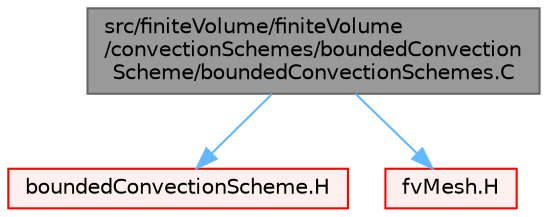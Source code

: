 digraph "src/finiteVolume/finiteVolume/convectionSchemes/boundedConvectionScheme/boundedConvectionSchemes.C"
{
 // LATEX_PDF_SIZE
  bgcolor="transparent";
  edge [fontname=Helvetica,fontsize=10,labelfontname=Helvetica,labelfontsize=10];
  node [fontname=Helvetica,fontsize=10,shape=box,height=0.2,width=0.4];
  Node1 [id="Node000001",label="src/finiteVolume/finiteVolume\l/convectionSchemes/boundedConvection\lScheme/boundedConvectionSchemes.C",height=0.2,width=0.4,color="gray40", fillcolor="grey60", style="filled", fontcolor="black",tooltip=" "];
  Node1 -> Node2 [id="edge1_Node000001_Node000002",color="steelblue1",style="solid",tooltip=" "];
  Node2 [id="Node000002",label="boundedConvectionScheme.H",height=0.2,width=0.4,color="red", fillcolor="#FFF0F0", style="filled",URL="$boundedConvectionScheme_8H.html",tooltip=" "];
  Node1 -> Node151 [id="edge2_Node000001_Node000151",color="steelblue1",style="solid",tooltip=" "];
  Node151 [id="Node000151",label="fvMesh.H",height=0.2,width=0.4,color="red", fillcolor="#FFF0F0", style="filled",URL="$fvMesh_8H.html",tooltip=" "];
}

